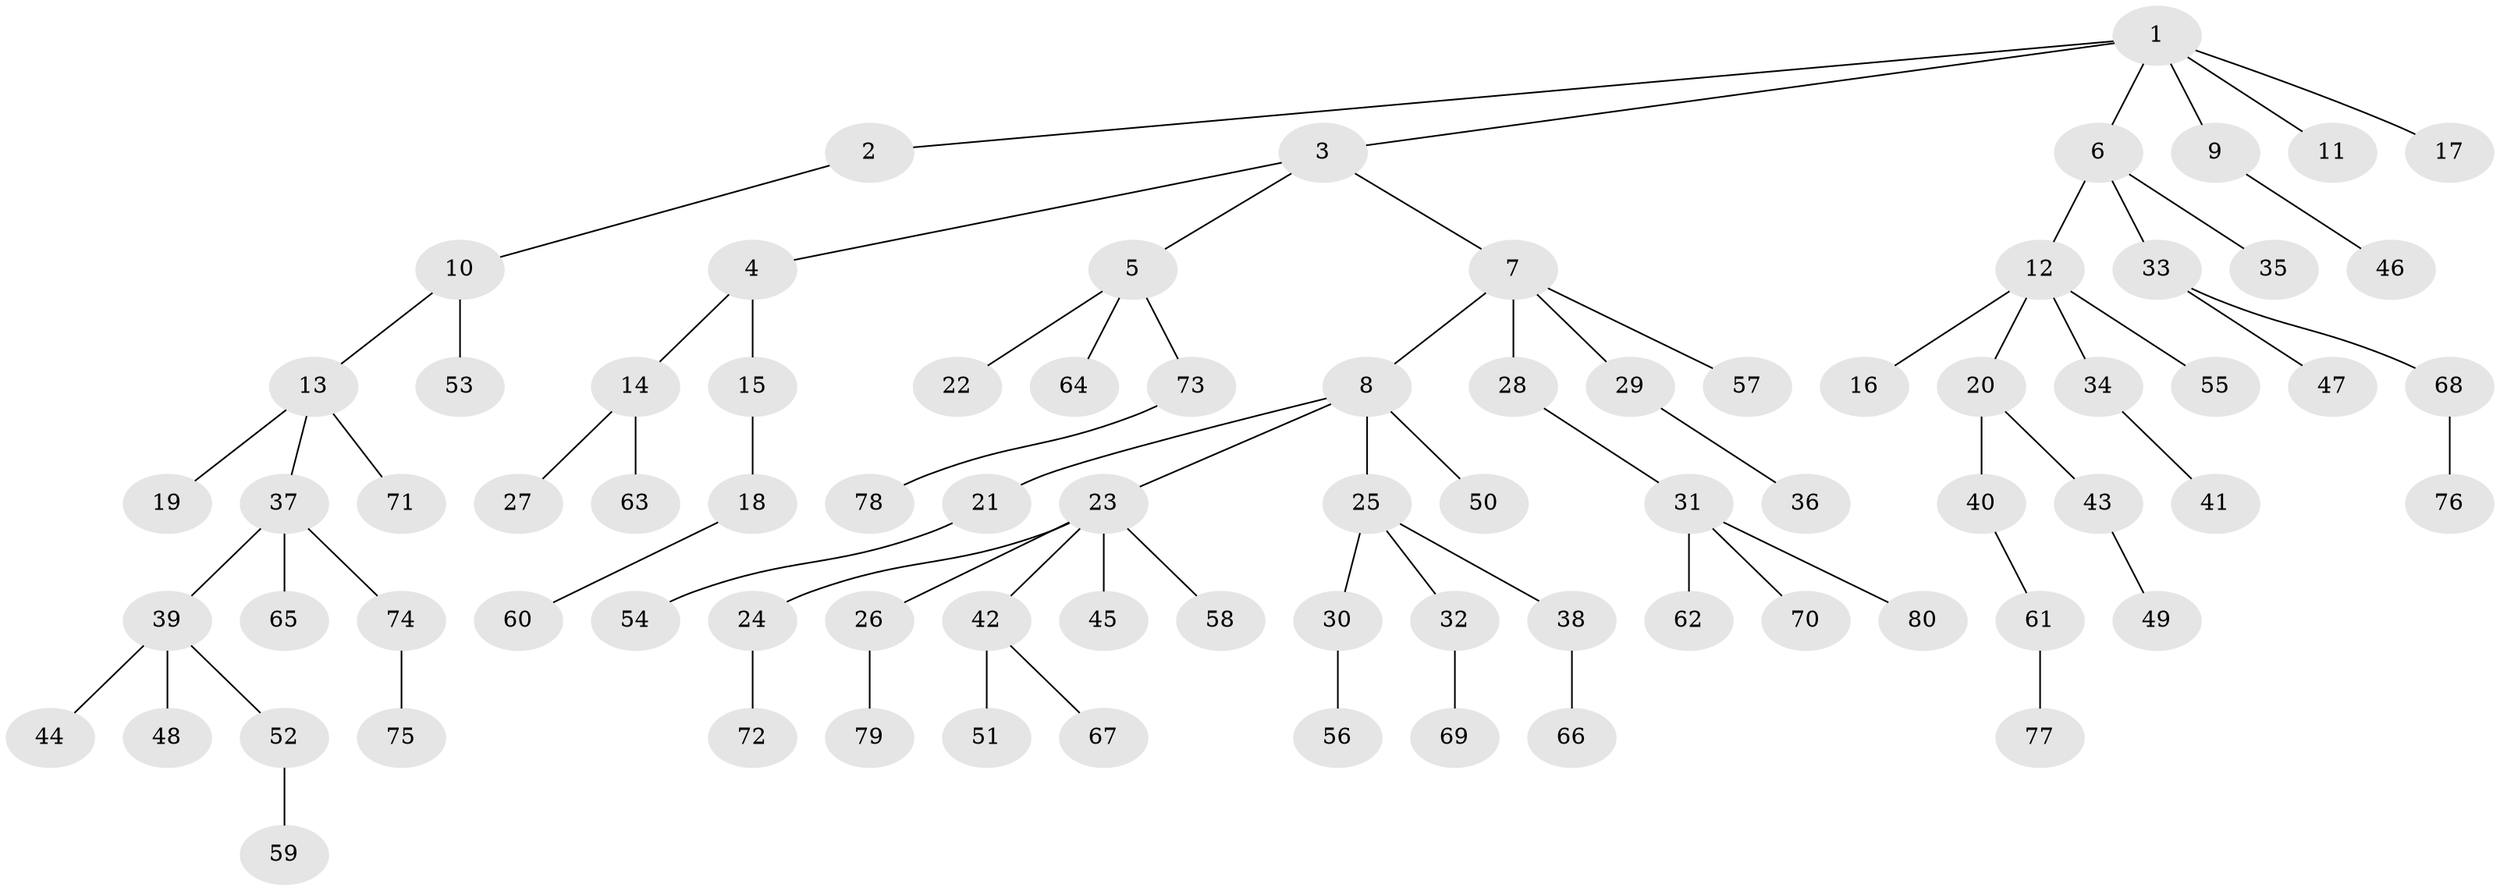 // coarse degree distribution, {1: 0.625, 2: 0.23214285714285715, 4: 0.08928571428571429, 5: 0.017857142857142856, 16: 0.017857142857142856, 8: 0.017857142857142856}
// Generated by graph-tools (version 1.1) at 2025/55/03/04/25 21:55:50]
// undirected, 80 vertices, 79 edges
graph export_dot {
graph [start="1"]
  node [color=gray90,style=filled];
  1;
  2;
  3;
  4;
  5;
  6;
  7;
  8;
  9;
  10;
  11;
  12;
  13;
  14;
  15;
  16;
  17;
  18;
  19;
  20;
  21;
  22;
  23;
  24;
  25;
  26;
  27;
  28;
  29;
  30;
  31;
  32;
  33;
  34;
  35;
  36;
  37;
  38;
  39;
  40;
  41;
  42;
  43;
  44;
  45;
  46;
  47;
  48;
  49;
  50;
  51;
  52;
  53;
  54;
  55;
  56;
  57;
  58;
  59;
  60;
  61;
  62;
  63;
  64;
  65;
  66;
  67;
  68;
  69;
  70;
  71;
  72;
  73;
  74;
  75;
  76;
  77;
  78;
  79;
  80;
  1 -- 2;
  1 -- 3;
  1 -- 6;
  1 -- 9;
  1 -- 11;
  1 -- 17;
  2 -- 10;
  3 -- 4;
  3 -- 5;
  3 -- 7;
  4 -- 14;
  4 -- 15;
  5 -- 22;
  5 -- 64;
  5 -- 73;
  6 -- 12;
  6 -- 33;
  6 -- 35;
  7 -- 8;
  7 -- 28;
  7 -- 29;
  7 -- 57;
  8 -- 21;
  8 -- 23;
  8 -- 25;
  8 -- 50;
  9 -- 46;
  10 -- 13;
  10 -- 53;
  12 -- 16;
  12 -- 20;
  12 -- 34;
  12 -- 55;
  13 -- 19;
  13 -- 37;
  13 -- 71;
  14 -- 27;
  14 -- 63;
  15 -- 18;
  18 -- 60;
  20 -- 40;
  20 -- 43;
  21 -- 54;
  23 -- 24;
  23 -- 26;
  23 -- 42;
  23 -- 45;
  23 -- 58;
  24 -- 72;
  25 -- 30;
  25 -- 32;
  25 -- 38;
  26 -- 79;
  28 -- 31;
  29 -- 36;
  30 -- 56;
  31 -- 62;
  31 -- 70;
  31 -- 80;
  32 -- 69;
  33 -- 47;
  33 -- 68;
  34 -- 41;
  37 -- 39;
  37 -- 65;
  37 -- 74;
  38 -- 66;
  39 -- 44;
  39 -- 48;
  39 -- 52;
  40 -- 61;
  42 -- 51;
  42 -- 67;
  43 -- 49;
  52 -- 59;
  61 -- 77;
  68 -- 76;
  73 -- 78;
  74 -- 75;
}
